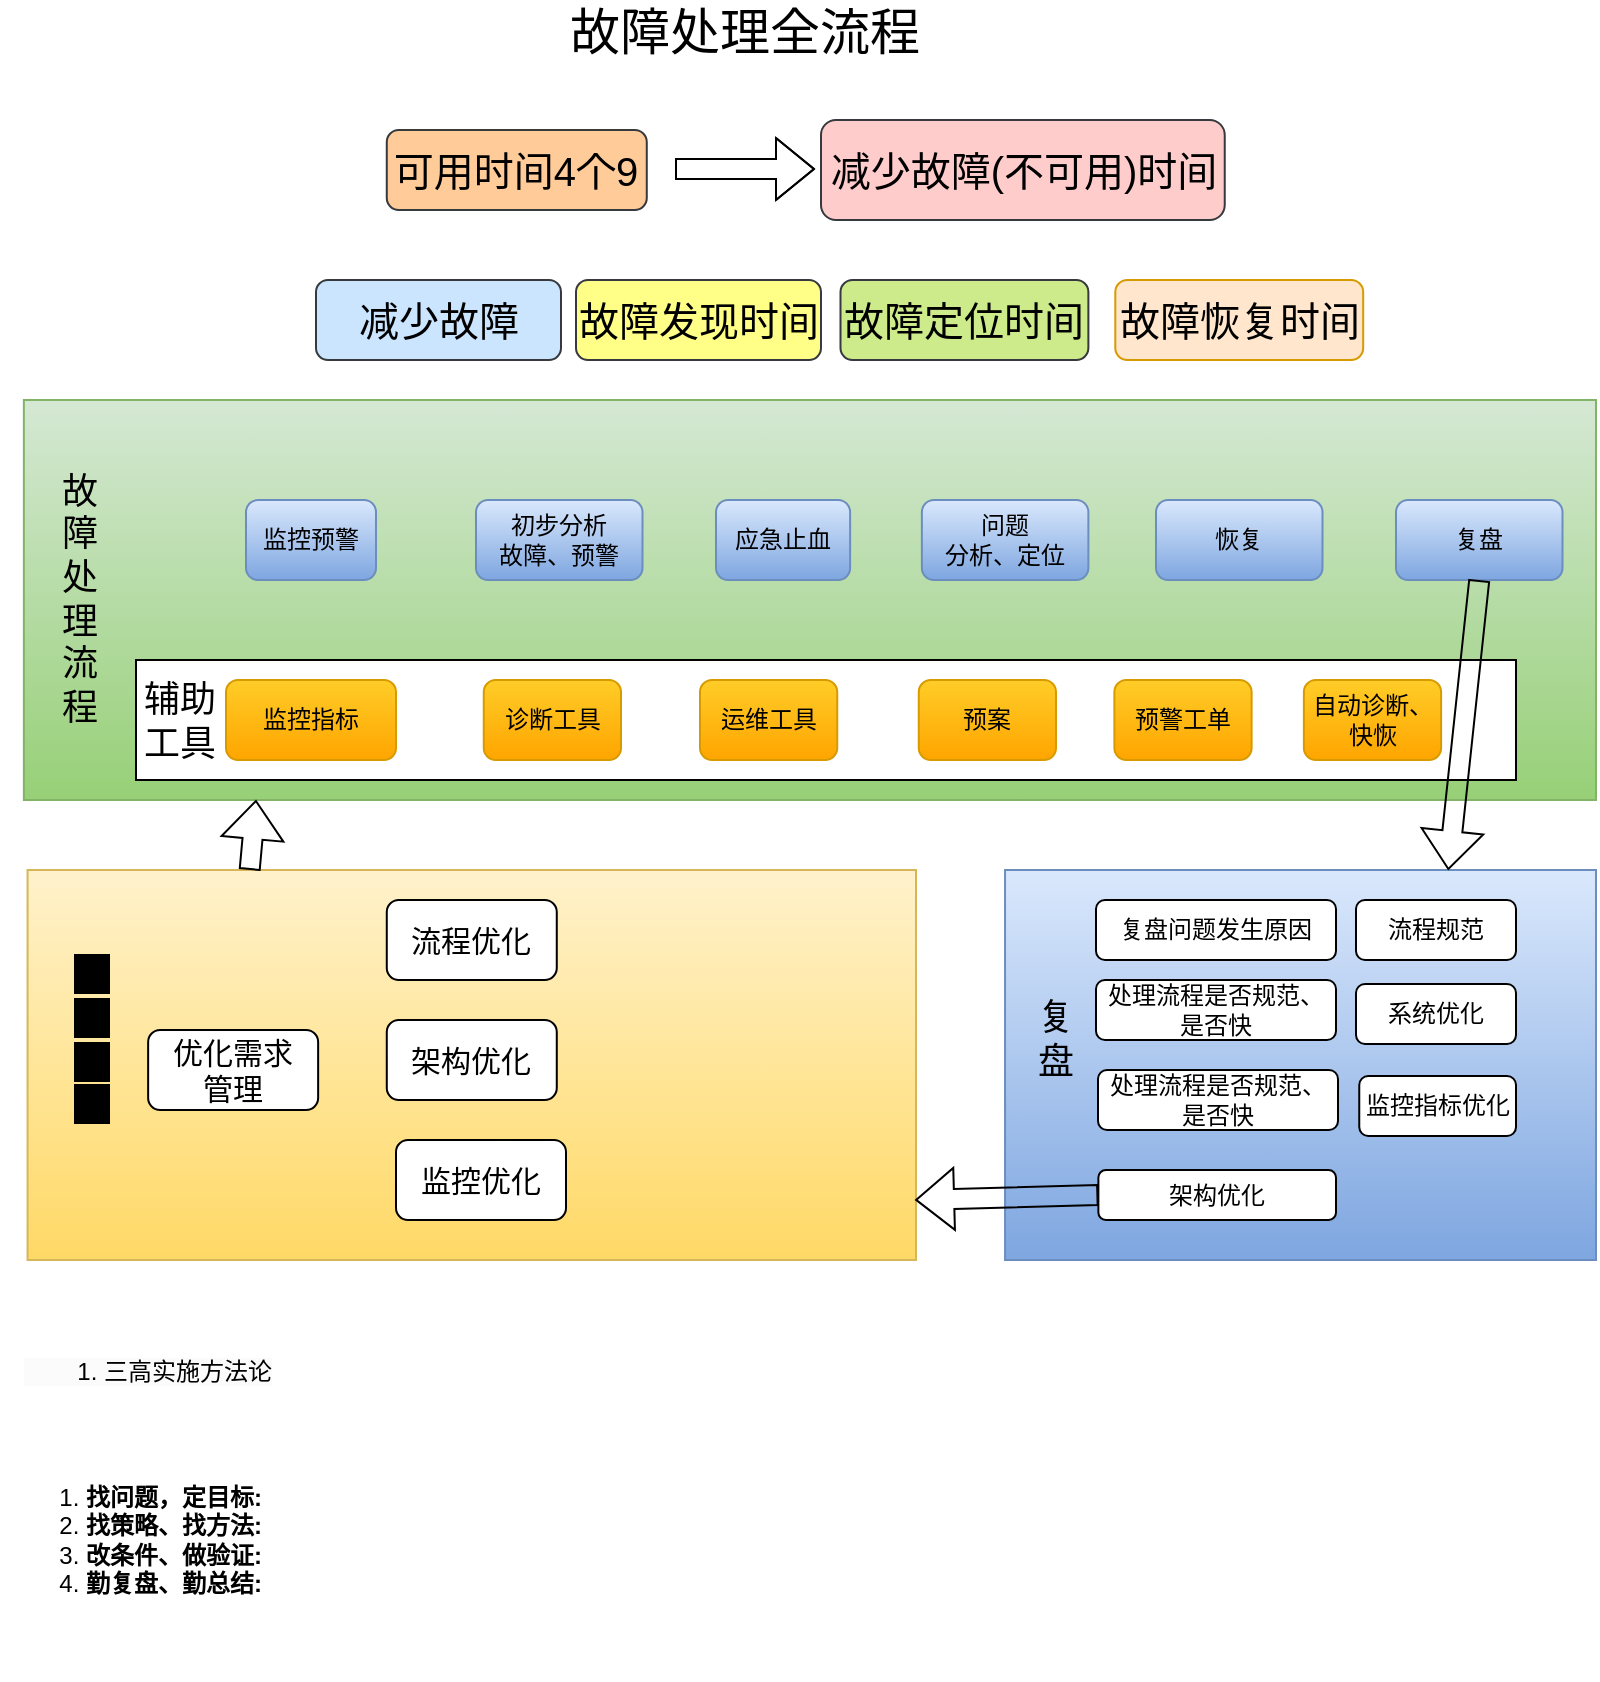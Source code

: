 <mxfile>
    <diagram id="kKjgs36Rn-yt-lqRU9-G" name="1.故障处理全流程">
        <mxGraphModel dx="649" dy="527" grid="1" gridSize="10" guides="1" tooltips="1" connect="1" arrows="1" fold="1" page="1" pageScale="1" pageWidth="827" pageHeight="1169" background="#FFFFFF" math="0" shadow="0">
            <root>
                <mxCell id="0"/>
                <mxCell id="1" parent="0"/>
                <mxCell id="APUqGwPF5jsTXK6cLSHy-20" value="" style="rounded=0;whiteSpace=wrap;html=1;fontSize=18;fillColor=#d5e8d4;gradientColor=#97d077;strokeColor=#82b366;" parent="1" vertex="1">
                    <mxGeometry x="13.93" y="250" width="786.07" height="200" as="geometry"/>
                </mxCell>
                <mxCell id="APUqGwPF5jsTXK6cLSHy-2" value="监控预警" style="rounded=1;whiteSpace=wrap;html=1;fillColor=#dae8fc;gradientColor=#7ea6e0;strokeColor=#6c8ebf;" parent="1" vertex="1">
                    <mxGeometry x="125" y="300" width="65" height="40" as="geometry"/>
                </mxCell>
                <mxCell id="APUqGwPF5jsTXK6cLSHy-3" value="初步分析&lt;br&gt;故障、预警" style="rounded=1;whiteSpace=wrap;html=1;fillColor=#dae8fc;gradientColor=#7ea6e0;strokeColor=#6c8ebf;" parent="1" vertex="1">
                    <mxGeometry x="240" y="300" width="83.25" height="40" as="geometry"/>
                </mxCell>
                <mxCell id="APUqGwPF5jsTXK6cLSHy-4" value="应急止血" style="rounded=1;whiteSpace=wrap;html=1;fillColor=#dae8fc;gradientColor=#7ea6e0;strokeColor=#6c8ebf;" parent="1" vertex="1">
                    <mxGeometry x="360" y="300" width="67.06" height="40" as="geometry"/>
                </mxCell>
                <mxCell id="APUqGwPF5jsTXK6cLSHy-5" value="问题&lt;br&gt;分析、定位" style="rounded=1;whiteSpace=wrap;html=1;fillColor=#dae8fc;gradientColor=#7ea6e0;strokeColor=#6c8ebf;" parent="1" vertex="1">
                    <mxGeometry x="462.94" y="300" width="83.25" height="40" as="geometry"/>
                </mxCell>
                <mxCell id="APUqGwPF5jsTXK6cLSHy-7" value="恢复" style="rounded=1;whiteSpace=wrap;html=1;fillColor=#dae8fc;gradientColor=#7ea6e0;strokeColor=#6c8ebf;" parent="1" vertex="1">
                    <mxGeometry x="580" y="300" width="83.25" height="40" as="geometry"/>
                </mxCell>
                <mxCell id="APUqGwPF5jsTXK6cLSHy-8" value="故障处理全流程" style="text;html=1;strokeColor=none;fillColor=none;align=center;verticalAlign=middle;whiteSpace=wrap;rounded=0;fontSize=25;" parent="1" vertex="1">
                    <mxGeometry x="180" y="50" width="389" height="30" as="geometry"/>
                </mxCell>
                <mxCell id="APUqGwPF5jsTXK6cLSHy-9" value="可用时间4个9" style="rounded=1;whiteSpace=wrap;html=1;fontSize=20;fillColor=#ffcc99;strokeColor=#36393d;" parent="1" vertex="1">
                    <mxGeometry x="195.39" y="115" width="130" height="40" as="geometry"/>
                </mxCell>
                <mxCell id="APUqGwPF5jsTXK6cLSHy-11" value="减少故障(不可用)时间" style="rounded=1;whiteSpace=wrap;html=1;fontSize=20;fillColor=#ffcccc;strokeColor=#36393d;" parent="1" vertex="1">
                    <mxGeometry x="412.5" y="110" width="201.87" height="50" as="geometry"/>
                </mxCell>
                <mxCell id="APUqGwPF5jsTXK6cLSHy-13" value="故障发现时间" style="rounded=1;whiteSpace=wrap;html=1;fontSize=20;fillColor=#ffff88;strokeColor=#36393d;" parent="1" vertex="1">
                    <mxGeometry x="290" y="190" width="122.5" height="40" as="geometry"/>
                </mxCell>
                <mxCell id="APUqGwPF5jsTXK6cLSHy-15" value="故障定位时间" style="rounded=1;whiteSpace=wrap;html=1;fontSize=20;fillColor=#cdeb8b;strokeColor=#36393d;" parent="1" vertex="1">
                    <mxGeometry x="422.25" y="190" width="123.94" height="40" as="geometry"/>
                </mxCell>
                <mxCell id="APUqGwPF5jsTXK6cLSHy-16" value="故障恢复时间" style="rounded=1;whiteSpace=wrap;html=1;fontSize=20;fillColor=#ffe6cc;strokeColor=#d79b00;" parent="1" vertex="1">
                    <mxGeometry x="559.65" y="190" width="123.94" height="40" as="geometry"/>
                </mxCell>
                <mxCell id="APUqGwPF5jsTXK6cLSHy-22" value="故&lt;br&gt;障&lt;br&gt;处&lt;br&gt;理&lt;br&gt;流&lt;br&gt;程" style="text;html=1;strokeColor=none;fillColor=none;align=center;verticalAlign=middle;whiteSpace=wrap;rounded=0;fontSize=18;" parent="1" vertex="1">
                    <mxGeometry x="13.93" y="280" width="56.07" height="140" as="geometry"/>
                </mxCell>
                <mxCell id="APUqGwPF5jsTXK6cLSHy-23" value="" style="rounded=0;whiteSpace=wrap;html=1;fontSize=18;fillColor=#fff2cc;gradientColor=#ffd966;strokeColor=#d6b656;" parent="1" vertex="1">
                    <mxGeometry x="15.78" y="485" width="444.22" height="195" as="geometry"/>
                </mxCell>
                <mxCell id="APUqGwPF5jsTXK6cLSHy-24" value="&lt;span style=&quot;background-color: rgb(0 , 0 , 0)&quot;&gt;持&lt;br&gt;续&lt;br&gt;优&lt;br&gt;化&lt;/span&gt;" style="text;html=1;strokeColor=none;fillColor=none;align=center;verticalAlign=middle;whiteSpace=wrap;rounded=0;fontSize=18;" parent="1" vertex="1">
                    <mxGeometry x="20" y="500" width="56.07" height="140" as="geometry"/>
                </mxCell>
                <mxCell id="APUqGwPF5jsTXK6cLSHy-29" value="减少故障" style="rounded=1;whiteSpace=wrap;html=1;fontSize=20;fillColor=#cce5ff;strokeColor=#36393d;" parent="1" vertex="1">
                    <mxGeometry x="160" y="190" width="122.5" height="40" as="geometry"/>
                </mxCell>
                <mxCell id="APUqGwPF5jsTXK6cLSHy-30" value="复盘" style="rounded=1;whiteSpace=wrap;html=1;fillColor=#dae8fc;gradientColor=#7ea6e0;strokeColor=#6c8ebf;" parent="1" vertex="1">
                    <mxGeometry x="700" y="300" width="83.25" height="40" as="geometry"/>
                </mxCell>
                <mxCell id="APUqGwPF5jsTXK6cLSHy-33" value="" style="rounded=0;whiteSpace=wrap;html=1;fontSize=18;fillColor=#dae8fc;gradientColor=#7ea6e0;strokeColor=#6c8ebf;" parent="1" vertex="1">
                    <mxGeometry x="504.52" y="485" width="295.48" height="195" as="geometry"/>
                </mxCell>
                <mxCell id="APUqGwPF5jsTXK6cLSHy-34" value="复&lt;br&gt;盘" style="text;html=1;strokeColor=none;fillColor=none;align=center;verticalAlign=middle;whiteSpace=wrap;rounded=0;fontSize=18;" parent="1" vertex="1">
                    <mxGeometry x="509.75" y="500" width="40.25" height="140" as="geometry"/>
                </mxCell>
                <mxCell id="APUqGwPF5jsTXK6cLSHy-35" value="复盘问题发生原因" style="rounded=1;whiteSpace=wrap;html=1;" parent="1" vertex="1">
                    <mxGeometry x="550" y="500" width="120" height="30" as="geometry"/>
                </mxCell>
                <mxCell id="APUqGwPF5jsTXK6cLSHy-36" value="处理流程是否规范、是否快" style="rounded=1;whiteSpace=wrap;html=1;" parent="1" vertex="1">
                    <mxGeometry x="550" y="540" width="120" height="30" as="geometry"/>
                </mxCell>
                <mxCell id="APUqGwPF5jsTXK6cLSHy-37" value="处理流程是否规范、是否快" style="rounded=1;whiteSpace=wrap;html=1;" parent="1" vertex="1">
                    <mxGeometry x="551" y="585" width="120" height="30" as="geometry"/>
                </mxCell>
                <mxCell id="APUqGwPF5jsTXK6cLSHy-38" value="架构优化" style="rounded=1;whiteSpace=wrap;html=1;" parent="1" vertex="1">
                    <mxGeometry x="551.19" y="635" width="118.81" height="25" as="geometry"/>
                </mxCell>
                <mxCell id="APUqGwPF5jsTXK6cLSHy-39" value="" style="shape=flexArrow;endArrow=classic;html=1;rounded=0;fontSize=18;exitX=0;exitY=0.5;exitDx=0;exitDy=0;entryX=0.999;entryY=0.846;entryDx=0;entryDy=0;entryPerimeter=0;" parent="1" source="APUqGwPF5jsTXK6cLSHy-38" target="APUqGwPF5jsTXK6cLSHy-23" edge="1">
                    <mxGeometry width="50" height="50" relative="1" as="geometry">
                        <mxPoint x="545.495" y="620" as="sourcePoint"/>
                        <mxPoint x="530.0" y="765" as="targetPoint"/>
                    </mxGeometry>
                </mxCell>
                <mxCell id="APUqGwPF5jsTXK6cLSHy-41" value="流程规范" style="rounded=1;whiteSpace=wrap;html=1;" parent="1" vertex="1">
                    <mxGeometry x="680" y="500" width="80" height="30" as="geometry"/>
                </mxCell>
                <mxCell id="APUqGwPF5jsTXK6cLSHy-42" value="系统优化" style="rounded=1;whiteSpace=wrap;html=1;" parent="1" vertex="1">
                    <mxGeometry x="680" y="542" width="80" height="30" as="geometry"/>
                </mxCell>
                <mxCell id="APUqGwPF5jsTXK6cLSHy-44" value="" style="rounded=0;whiteSpace=wrap;html=1;fontSize=18;" parent="1" vertex="1">
                    <mxGeometry x="70" y="380" width="690" height="60" as="geometry"/>
                </mxCell>
                <mxCell id="APUqGwPF5jsTXK6cLSHy-43" value="监控指标优化" style="rounded=1;whiteSpace=wrap;html=1;" parent="1" vertex="1">
                    <mxGeometry x="681.63" y="588" width="78.37" height="30" as="geometry"/>
                </mxCell>
                <mxCell id="APUqGwPF5jsTXK6cLSHy-6" value="诊断工具" style="rounded=1;whiteSpace=wrap;html=1;fillColor=#ffcd28;gradientColor=#ffa500;strokeColor=#d79b00;" parent="1" vertex="1">
                    <mxGeometry x="243.88" y="390" width="68.62" height="40" as="geometry"/>
                </mxCell>
                <mxCell id="APUqGwPF5jsTXK6cLSHy-21" value="监控指标" style="rounded=1;whiteSpace=wrap;html=1;fillColor=#ffcd28;gradientColor=#ffa500;strokeColor=#d79b00;" parent="1" vertex="1">
                    <mxGeometry x="115" y="390" width="85" height="40" as="geometry"/>
                </mxCell>
                <mxCell id="APUqGwPF5jsTXK6cLSHy-25" value="运维工具" style="rounded=1;whiteSpace=wrap;html=1;fillColor=#ffcd28;gradientColor=#ffa500;strokeColor=#d79b00;" parent="1" vertex="1">
                    <mxGeometry x="352.0" y="390" width="68.62" height="40" as="geometry"/>
                </mxCell>
                <mxCell id="APUqGwPF5jsTXK6cLSHy-26" value="预案" style="rounded=1;whiteSpace=wrap;html=1;fillColor=#ffcd28;gradientColor=#ffa500;strokeColor=#d79b00;" parent="1" vertex="1">
                    <mxGeometry x="461.38" y="390" width="68.62" height="40" as="geometry"/>
                </mxCell>
                <mxCell id="APUqGwPF5jsTXK6cLSHy-27" value="预警工单" style="rounded=1;whiteSpace=wrap;html=1;fillColor=#ffcd28;gradientColor=#ffa500;strokeColor=#d79b00;" parent="1" vertex="1">
                    <mxGeometry x="559.19" y="390" width="68.62" height="40" as="geometry"/>
                </mxCell>
                <mxCell id="APUqGwPF5jsTXK6cLSHy-28" value="自动诊断、快恢" style="rounded=1;whiteSpace=wrap;html=1;fillColor=#ffcd28;gradientColor=#ffa500;strokeColor=#d79b00;" parent="1" vertex="1">
                    <mxGeometry x="653.94" y="390" width="68.62" height="40" as="geometry"/>
                </mxCell>
                <mxCell id="APUqGwPF5jsTXK6cLSHy-31" value="" style="shape=flexArrow;endArrow=classic;html=1;rounded=0;fontSize=18;exitX=0.5;exitY=1;exitDx=0;exitDy=0;entryX=0.75;entryY=0;entryDx=0;entryDy=0;" parent="1" source="APUqGwPF5jsTXK6cLSHy-30" target="APUqGwPF5jsTXK6cLSHy-33" edge="1">
                    <mxGeometry width="50" height="50" relative="1" as="geometry">
                        <mxPoint x="740" y="420" as="sourcePoint"/>
                        <mxPoint x="749.162" y="475" as="targetPoint"/>
                    </mxGeometry>
                </mxCell>
                <mxCell id="APUqGwPF5jsTXK6cLSHy-45" value="辅助&lt;br&gt;工具" style="text;html=1;strokeColor=none;fillColor=none;align=center;verticalAlign=middle;whiteSpace=wrap;rounded=0;fontSize=18;" parent="1" vertex="1">
                    <mxGeometry x="69" y="391" width="46" height="39" as="geometry"/>
                </mxCell>
                <mxCell id="SFrQhT1MoroFi-_XDssG-1" value="架构优化" style="rounded=1;whiteSpace=wrap;html=1;fontSize=15;" parent="1" vertex="1">
                    <mxGeometry x="195.39" y="560" width="85" height="40" as="geometry"/>
                </mxCell>
                <mxCell id="SFrQhT1MoroFi-_XDssG-2" value="流程优化" style="rounded=1;whiteSpace=wrap;html=1;fontSize=15;" parent="1" vertex="1">
                    <mxGeometry x="195.39" y="500" width="85" height="40" as="geometry"/>
                </mxCell>
                <mxCell id="SFrQhT1MoroFi-_XDssG-3" value="优化需求&lt;br&gt;管理" style="rounded=1;whiteSpace=wrap;html=1;fontSize=15;" parent="1" vertex="1">
                    <mxGeometry x="76.07" y="565" width="85" height="40" as="geometry"/>
                </mxCell>
                <mxCell id="SFrQhT1MoroFi-_XDssG-4" value="监控优化" style="rounded=1;whiteSpace=wrap;html=1;fontSize=15;" parent="1" vertex="1">
                    <mxGeometry x="200" y="620" width="85" height="40" as="geometry"/>
                </mxCell>
                <mxCell id="vZOfLcIBiWCQLurunutT-1" value="" style="shape=flexArrow;endArrow=classic;html=1;rounded=0;fontSize=30;" parent="1" edge="1">
                    <mxGeometry width="50" height="50" relative="1" as="geometry">
                        <mxPoint x="339.5" y="134.5" as="sourcePoint"/>
                        <mxPoint x="409.5" y="134.5" as="targetPoint"/>
                        <Array as="points">
                            <mxPoint x="379.5" y="134.5"/>
                        </Array>
                    </mxGeometry>
                </mxCell>
                <mxCell id="NggVBixBhpYswrBnq0D2-1" value="&lt;ol&gt;&lt;li&gt;&lt;b&gt;&lt;font color=&quot;#000000&quot;&gt;&lt;span&gt;找问题，定目标:&lt;/span&gt;&lt;br&gt;&lt;/font&gt;&lt;/b&gt;&lt;/li&gt;&lt;li&gt;&lt;b&gt;&lt;font color=&quot;#000000&quot;&gt;找策略、找方法:&lt;/font&gt;&lt;/b&gt;&lt;/li&gt;&lt;li&gt;&lt;b&gt;&lt;font color=&quot;#000000&quot;&gt;改条件、做验证:&lt;/font&gt;&lt;/b&gt;&lt;/li&gt;&lt;li&gt;&lt;b&gt;&lt;font color=&quot;#000000&quot;&gt;勤复盘、勤总结:&lt;/font&gt;&lt;/b&gt;&lt;/li&gt;&lt;/ol&gt;" style="text;strokeColor=none;fillColor=none;html=1;whiteSpace=wrap;verticalAlign=middle;overflow=hidden;" parent="1" vertex="1">
                    <mxGeometry x="2.88" y="750" width="241" height="140" as="geometry"/>
                </mxCell>
                <mxCell id="NggVBixBhpYswrBnq0D2-2" value="&lt;meta charset=&quot;utf-8&quot;&gt;&lt;ol style=&quot;border-color: var(--border-color); color: rgb(0, 0, 0); font-family: Helvetica; font-size: 12px; font-style: normal; font-variant-ligatures: normal; font-variant-caps: normal; font-weight: 400; letter-spacing: normal; orphans: 2; text-align: left; text-indent: 0px; text-transform: none; widows: 2; word-spacing: 0px; -webkit-text-stroke-width: 0px; background-color: rgb(251, 251, 251); text-decoration-thickness: initial; text-decoration-style: initial; text-decoration-color: initial;&quot;&gt;&lt;li style=&quot;border-color: var(--border-color);&quot;&gt;三高实施方法论&lt;/li&gt;&lt;/ol&gt;" style="text;whiteSpace=wrap;html=1;" parent="1" vertex="1">
                    <mxGeometry x="12" y="710" width="160" height="60" as="geometry"/>
                </mxCell>
                <mxCell id="NggVBixBhpYswrBnq0D2-3" value="" style="shape=flexArrow;endArrow=classic;html=1;rounded=0;fontSize=18;exitX=0.25;exitY=0;exitDx=0;exitDy=0;" parent="1" source="APUqGwPF5jsTXK6cLSHy-23" edge="1">
                    <mxGeometry width="50" height="50" relative="1" as="geometry">
                        <mxPoint x="221.63" y="450" as="sourcePoint"/>
                        <mxPoint x="130" y="450" as="targetPoint"/>
                    </mxGeometry>
                </mxCell>
            </root>
        </mxGraphModel>
    </diagram>
</mxfile>